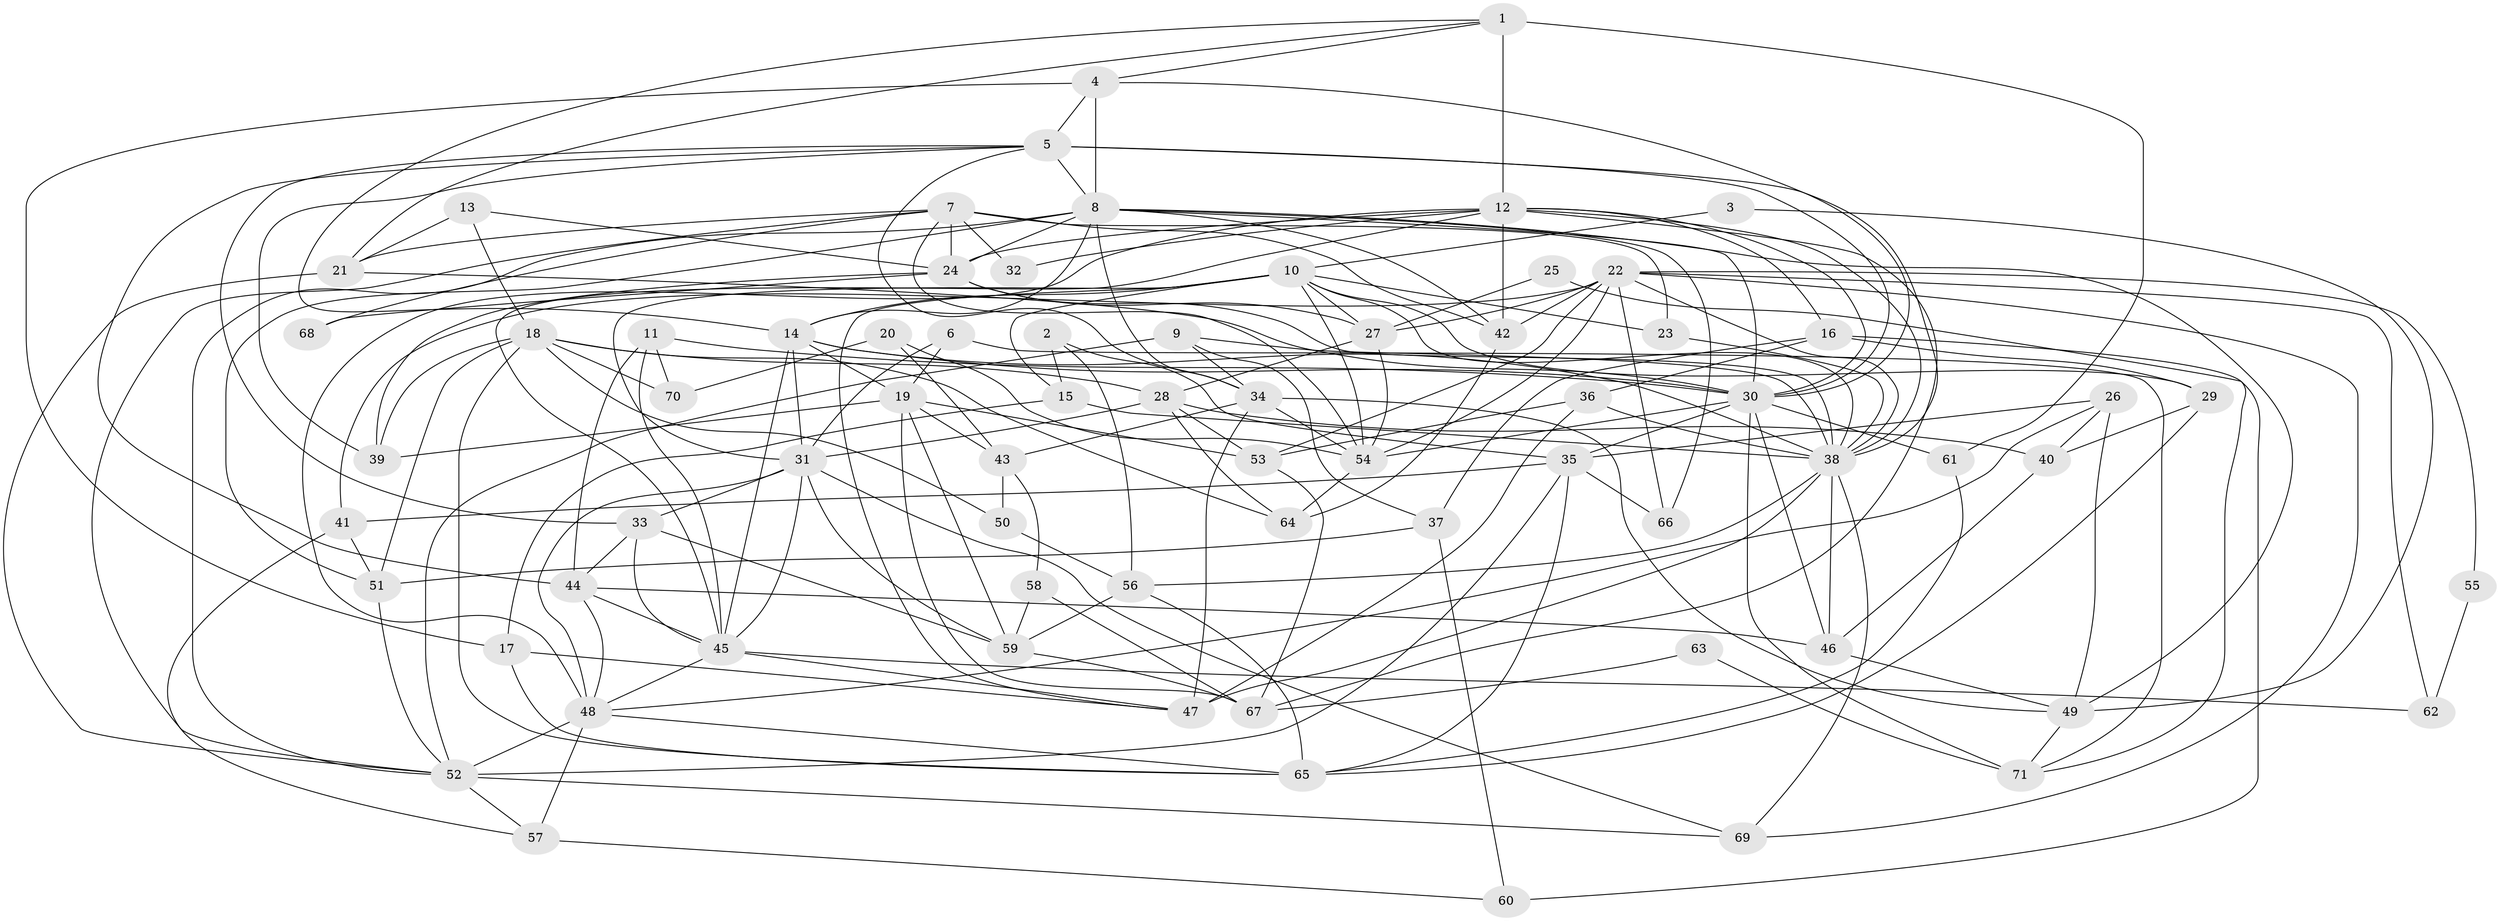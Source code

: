 // original degree distribution, {5: 0.2127659574468085, 2: 0.12056737588652482, 7: 0.03546099290780142, 3: 0.2765957446808511, 4: 0.2695035460992908, 6: 0.07092198581560284, 8: 0.014184397163120567}
// Generated by graph-tools (version 1.1) at 2025/36/03/09/25 02:36:09]
// undirected, 71 vertices, 192 edges
graph export_dot {
graph [start="1"]
  node [color=gray90,style=filled];
  1;
  2;
  3;
  4;
  5;
  6;
  7;
  8;
  9;
  10;
  11;
  12;
  13;
  14;
  15;
  16;
  17;
  18;
  19;
  20;
  21;
  22;
  23;
  24;
  25;
  26;
  27;
  28;
  29;
  30;
  31;
  32;
  33;
  34;
  35;
  36;
  37;
  38;
  39;
  40;
  41;
  42;
  43;
  44;
  45;
  46;
  47;
  48;
  49;
  50;
  51;
  52;
  53;
  54;
  55;
  56;
  57;
  58;
  59;
  60;
  61;
  62;
  63;
  64;
  65;
  66;
  67;
  68;
  69;
  70;
  71;
  1 -- 4 [weight=1.0];
  1 -- 12 [weight=4.0];
  1 -- 14 [weight=1.0];
  1 -- 21 [weight=1.0];
  1 -- 61 [weight=1.0];
  2 -- 15 [weight=1.0];
  2 -- 35 [weight=2.0];
  2 -- 56 [weight=1.0];
  3 -- 10 [weight=1.0];
  3 -- 49 [weight=1.0];
  4 -- 5 [weight=2.0];
  4 -- 8 [weight=2.0];
  4 -- 17 [weight=1.0];
  4 -- 30 [weight=1.0];
  5 -- 8 [weight=1.0];
  5 -- 30 [weight=1.0];
  5 -- 33 [weight=1.0];
  5 -- 34 [weight=1.0];
  5 -- 38 [weight=1.0];
  5 -- 39 [weight=1.0];
  5 -- 44 [weight=1.0];
  6 -- 19 [weight=1.0];
  6 -- 31 [weight=1.0];
  6 -- 71 [weight=1.0];
  7 -- 21 [weight=1.0];
  7 -- 23 [weight=1.0];
  7 -- 24 [weight=1.0];
  7 -- 32 [weight=2.0];
  7 -- 42 [weight=1.0];
  7 -- 52 [weight=1.0];
  7 -- 54 [weight=1.0];
  7 -- 68 [weight=1.0];
  8 -- 14 [weight=1.0];
  8 -- 24 [weight=1.0];
  8 -- 30 [weight=1.0];
  8 -- 34 [weight=1.0];
  8 -- 42 [weight=1.0];
  8 -- 49 [weight=1.0];
  8 -- 51 [weight=1.0];
  8 -- 52 [weight=1.0];
  8 -- 66 [weight=1.0];
  9 -- 34 [weight=1.0];
  9 -- 37 [weight=1.0];
  9 -- 38 [weight=1.0];
  9 -- 52 [weight=1.0];
  10 -- 14 [weight=1.0];
  10 -- 15 [weight=1.0];
  10 -- 23 [weight=1.0];
  10 -- 27 [weight=1.0];
  10 -- 29 [weight=1.0];
  10 -- 31 [weight=2.0];
  10 -- 38 [weight=1.0];
  10 -- 47 [weight=1.0];
  10 -- 54 [weight=1.0];
  11 -- 30 [weight=1.0];
  11 -- 44 [weight=1.0];
  11 -- 45 [weight=1.0];
  11 -- 70 [weight=1.0];
  12 -- 16 [weight=1.0];
  12 -- 24 [weight=2.0];
  12 -- 30 [weight=1.0];
  12 -- 32 [weight=1.0];
  12 -- 38 [weight=1.0];
  12 -- 42 [weight=1.0];
  12 -- 45 [weight=1.0];
  12 -- 48 [weight=1.0];
  12 -- 67 [weight=1.0];
  13 -- 18 [weight=1.0];
  13 -- 21 [weight=1.0];
  13 -- 24 [weight=1.0];
  14 -- 19 [weight=2.0];
  14 -- 30 [weight=1.0];
  14 -- 31 [weight=1.0];
  14 -- 38 [weight=1.0];
  14 -- 45 [weight=1.0];
  15 -- 17 [weight=1.0];
  15 -- 38 [weight=2.0];
  16 -- 29 [weight=1.0];
  16 -- 36 [weight=1.0];
  16 -- 37 [weight=1.0];
  16 -- 60 [weight=1.0];
  17 -- 47 [weight=1.0];
  17 -- 65 [weight=1.0];
  18 -- 28 [weight=1.0];
  18 -- 39 [weight=1.0];
  18 -- 50 [weight=1.0];
  18 -- 51 [weight=1.0];
  18 -- 64 [weight=1.0];
  18 -- 65 [weight=1.0];
  18 -- 70 [weight=1.0];
  19 -- 39 [weight=1.0];
  19 -- 43 [weight=1.0];
  19 -- 53 [weight=1.0];
  19 -- 59 [weight=1.0];
  19 -- 67 [weight=1.0];
  20 -- 43 [weight=1.0];
  20 -- 54 [weight=1.0];
  20 -- 70 [weight=1.0];
  21 -- 30 [weight=1.0];
  21 -- 52 [weight=1.0];
  22 -- 27 [weight=1.0];
  22 -- 38 [weight=1.0];
  22 -- 41 [weight=1.0];
  22 -- 42 [weight=1.0];
  22 -- 53 [weight=1.0];
  22 -- 54 [weight=1.0];
  22 -- 55 [weight=1.0];
  22 -- 62 [weight=1.0];
  22 -- 66 [weight=1.0];
  22 -- 69 [weight=1.0];
  23 -- 38 [weight=1.0];
  24 -- 27 [weight=1.0];
  24 -- 38 [weight=2.0];
  24 -- 39 [weight=1.0];
  24 -- 68 [weight=1.0];
  25 -- 27 [weight=1.0];
  25 -- 71 [weight=1.0];
  26 -- 35 [weight=1.0];
  26 -- 40 [weight=1.0];
  26 -- 48 [weight=1.0];
  26 -- 49 [weight=1.0];
  27 -- 28 [weight=1.0];
  27 -- 54 [weight=1.0];
  28 -- 31 [weight=1.0];
  28 -- 40 [weight=1.0];
  28 -- 53 [weight=1.0];
  28 -- 64 [weight=1.0];
  29 -- 40 [weight=1.0];
  29 -- 65 [weight=1.0];
  30 -- 35 [weight=2.0];
  30 -- 46 [weight=1.0];
  30 -- 54 [weight=1.0];
  30 -- 61 [weight=1.0];
  30 -- 71 [weight=2.0];
  31 -- 33 [weight=1.0];
  31 -- 45 [weight=2.0];
  31 -- 48 [weight=1.0];
  31 -- 59 [weight=1.0];
  31 -- 69 [weight=1.0];
  33 -- 44 [weight=1.0];
  33 -- 45 [weight=1.0];
  33 -- 59 [weight=1.0];
  34 -- 43 [weight=1.0];
  34 -- 47 [weight=2.0];
  34 -- 49 [weight=1.0];
  34 -- 54 [weight=1.0];
  35 -- 41 [weight=1.0];
  35 -- 52 [weight=1.0];
  35 -- 65 [weight=1.0];
  35 -- 66 [weight=1.0];
  36 -- 38 [weight=1.0];
  36 -- 47 [weight=1.0];
  36 -- 53 [weight=1.0];
  37 -- 51 [weight=1.0];
  37 -- 60 [weight=1.0];
  38 -- 46 [weight=1.0];
  38 -- 47 [weight=1.0];
  38 -- 56 [weight=1.0];
  38 -- 69 [weight=1.0];
  40 -- 46 [weight=1.0];
  41 -- 51 [weight=1.0];
  41 -- 57 [weight=1.0];
  42 -- 64 [weight=1.0];
  43 -- 50 [weight=1.0];
  43 -- 58 [weight=1.0];
  44 -- 45 [weight=2.0];
  44 -- 46 [weight=1.0];
  44 -- 48 [weight=1.0];
  45 -- 47 [weight=1.0];
  45 -- 48 [weight=1.0];
  45 -- 62 [weight=1.0];
  46 -- 49 [weight=1.0];
  48 -- 52 [weight=2.0];
  48 -- 57 [weight=1.0];
  48 -- 65 [weight=1.0];
  49 -- 71 [weight=1.0];
  50 -- 56 [weight=1.0];
  51 -- 52 [weight=1.0];
  52 -- 57 [weight=1.0];
  52 -- 69 [weight=1.0];
  53 -- 67 [weight=1.0];
  54 -- 64 [weight=1.0];
  55 -- 62 [weight=1.0];
  56 -- 59 [weight=1.0];
  56 -- 65 [weight=1.0];
  57 -- 60 [weight=1.0];
  58 -- 59 [weight=1.0];
  58 -- 67 [weight=1.0];
  59 -- 67 [weight=1.0];
  61 -- 65 [weight=1.0];
  63 -- 67 [weight=1.0];
  63 -- 71 [weight=1.0];
}
